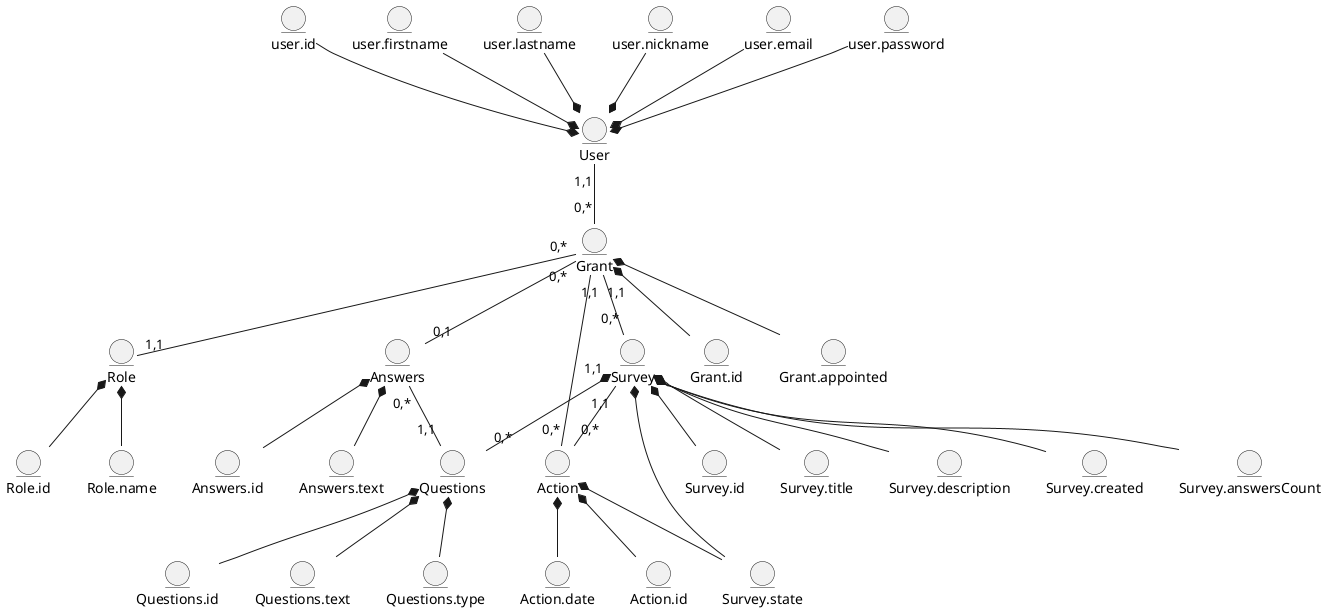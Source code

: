 @startuml

entity User as user
entity user.id
entity user.firstname
entity user.lastname
entity user.nickname
entity user.email
entity user.password

user.id --* user
user.firstname --* user
user.lastname --* user
user.nickname --* user
user.email --* user
user.password --* user

entity Role
entity Grant
entity Survey
entity Questions
entity Answers
entity Action

user "1,1"--"0,*" Grant
Grant "0,*"--"1,1" Role
Grant "0,*"--"0,1" Answers
Grant "1,1"--"0,*" Survey
Survey "1,1"*--"0,*" Questions
Grant "1,1"--"0,*" Action
Survey "1,1"--"0,*" Action
Answers "0,*"--"1,1" Questions

entity Role.id
entity Role.name

entity Grant.id
entity Grant.appointed

entity Survey.id
entity Survey.title
entity Survey.description
entity Survey.state
entity Survey.created
entity Survey.answersCount

entity Questions.id
entity Questions.text
entity Questions.type

entity Answers.id
entity Answers.text

entity Action.id
entity Action.date

Role *-- Role.id
Role *-- Role.name
Grant *-- Grant.id
Grant *-- Grant.appointed
Survey *-- Survey.id
Survey *-- Survey.title
Survey *-- Survey.description
Survey *-- Survey.state
Survey *-- Survey.created
Survey *-- Survey.answersCount
Questions *-- Questions.id
Questions *-- Questions.text
Questions *-- Questions.type
Answers *-- Answers.id
Answers *-- Answers.text
Action *-- Action.id
Action *-- Action.date
Action *-- Survey.state

@enduml